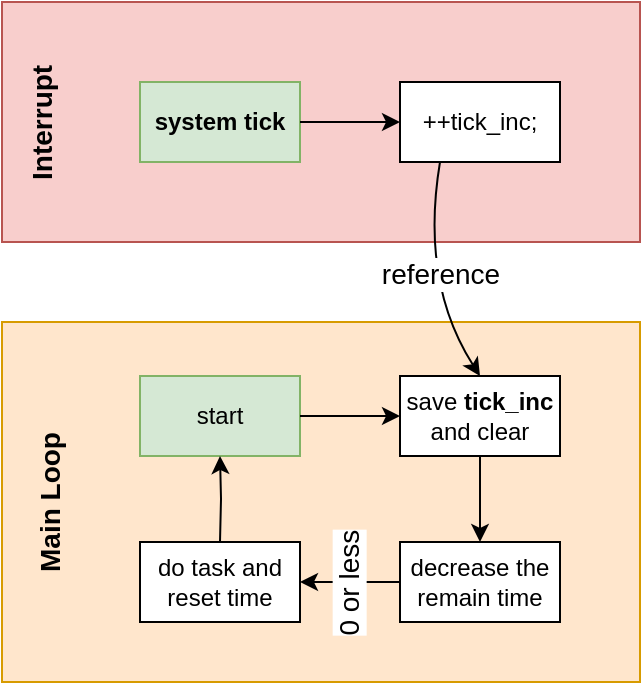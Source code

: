 <mxfile version="14.1.8" type="device"><diagram id="-Yw4Eyw0TPkYyxzXotmV" name="Page-1"><mxGraphModel dx="757" dy="534" grid="1" gridSize="10" guides="1" tooltips="1" connect="1" arrows="1" fold="1" page="1" pageScale="1" pageWidth="583" pageHeight="413" math="0" shadow="0"><root><mxCell id="0"/><mxCell id="1" parent="0"/><mxCell id="L6nBVmBFrS8wpSEYPboa-9" value="" style="group" vertex="1" connectable="0" parent="1"><mxGeometry x="1" width="319" height="120" as="geometry"/></mxCell><mxCell id="L6nBVmBFrS8wpSEYPboa-7" value="" style="rounded=0;whiteSpace=wrap;html=1;fillColor=#f8cecc;strokeColor=#b85450;" vertex="1" parent="L6nBVmBFrS8wpSEYPboa-9"><mxGeometry width="319" height="120" as="geometry"/></mxCell><mxCell id="L6nBVmBFrS8wpSEYPboa-8" value="Interrupt" style="text;html=1;strokeColor=none;fillColor=none;align=center;verticalAlign=middle;whiteSpace=wrap;rounded=0;rotation=270;fontStyle=1;fontSize=14;" vertex="1" parent="L6nBVmBFrS8wpSEYPboa-9"><mxGeometry x="-11.001" y="50" width="62.374" height="20" as="geometry"/></mxCell><mxCell id="L6nBVmBFrS8wpSEYPboa-1" value="&lt;b&gt;system tick&lt;br&gt;&lt;/b&gt;" style="rounded=0;whiteSpace=wrap;html=1;fillColor=#d5e8d4;strokeColor=#82b366;" vertex="1" parent="L6nBVmBFrS8wpSEYPboa-9"><mxGeometry x="69" y="40" width="80" height="40" as="geometry"/></mxCell><mxCell id="L6nBVmBFrS8wpSEYPboa-3" value="++tick_inc;" style="rounded=0;whiteSpace=wrap;html=1;" vertex="1" parent="L6nBVmBFrS8wpSEYPboa-9"><mxGeometry x="199" y="40" width="80" height="40" as="geometry"/></mxCell><mxCell id="L6nBVmBFrS8wpSEYPboa-30" style="edgeStyle=orthogonalEdgeStyle;rounded=0;orthogonalLoop=1;jettySize=auto;html=1;exitX=1;exitY=0.5;exitDx=0;exitDy=0;entryX=0;entryY=0.5;entryDx=0;entryDy=0;fontSize=14;" edge="1" parent="L6nBVmBFrS8wpSEYPboa-9" source="L6nBVmBFrS8wpSEYPboa-1" target="L6nBVmBFrS8wpSEYPboa-3"><mxGeometry relative="1" as="geometry"/></mxCell><mxCell id="L6nBVmBFrS8wpSEYPboa-2" value="&lt;b&gt;&lt;br&gt;&lt;/b&gt;" style="rounded=0;whiteSpace=wrap;html=1;fillColor=#ffe6cc;strokeColor=#d79b00;" vertex="1" parent="1"><mxGeometry x="1" y="160" width="319" height="180" as="geometry"/></mxCell><mxCell id="L6nBVmBFrS8wpSEYPboa-5" value="start" style="rounded=0;whiteSpace=wrap;html=1;fillColor=#d5e8d4;strokeColor=#82b366;" vertex="1" parent="1"><mxGeometry x="70" y="187" width="80" height="40" as="geometry"/></mxCell><mxCell id="L6nBVmBFrS8wpSEYPboa-10" value="&lt;b&gt;&lt;font style=&quot;font-size: 14px&quot;&gt;Main Loop&lt;/font&gt;&lt;br&gt;&lt;/b&gt;" style="text;html=1;strokeColor=none;fillColor=none;align=center;verticalAlign=middle;whiteSpace=wrap;rounded=0;fontSize=14;rotation=270;" vertex="1" parent="1"><mxGeometry x="-20" y="240" width="90" height="20" as="geometry"/></mxCell><mxCell id="L6nBVmBFrS8wpSEYPboa-12" value="" style="curved=1;endArrow=classic;html=1;fontSize=14;exitX=0.25;exitY=1;exitDx=0;exitDy=0;entryX=0.5;entryY=0;entryDx=0;entryDy=0;" edge="1" parent="1" source="L6nBVmBFrS8wpSEYPboa-3" target="L6nBVmBFrS8wpSEYPboa-23"><mxGeometry width="50" height="50" relative="1" as="geometry"><mxPoint x="240" y="260" as="sourcePoint"/><mxPoint x="230" y="187" as="targetPoint"/><Array as="points"><mxPoint x="210" y="140"/></Array></mxGeometry></mxCell><mxCell id="L6nBVmBFrS8wpSEYPboa-13" value="reference" style="edgeLabel;html=1;align=center;verticalAlign=middle;resizable=0;points=[];fontSize=14;" vertex="1" connectable="0" parent="L6nBVmBFrS8wpSEYPboa-12"><mxGeometry x="-0.002" y="5" relative="1" as="geometry"><mxPoint x="3.87" y="-2.41" as="offset"/></mxGeometry></mxCell><mxCell id="L6nBVmBFrS8wpSEYPboa-14" value="" style="endArrow=classic;html=1;fontSize=14;exitX=1;exitY=0.5;exitDx=0;exitDy=0;" edge="1" parent="1" source="L6nBVmBFrS8wpSEYPboa-5" target="L6nBVmBFrS8wpSEYPboa-23"><mxGeometry width="50" height="50" relative="1" as="geometry"><mxPoint x="210" y="260" as="sourcePoint"/><mxPoint x="190" y="207" as="targetPoint"/></mxGeometry></mxCell><mxCell id="L6nBVmBFrS8wpSEYPboa-15" value="do task and reset time" style="rounded=0;whiteSpace=wrap;html=1;" vertex="1" parent="1"><mxGeometry x="70" y="270" width="80" height="40" as="geometry"/></mxCell><mxCell id="L6nBVmBFrS8wpSEYPboa-22" style="edgeStyle=orthogonalEdgeStyle;rounded=0;orthogonalLoop=1;jettySize=auto;html=1;exitX=0.5;exitY=0;exitDx=0;exitDy=0;fontSize=14;" edge="1" parent="1" target="L6nBVmBFrS8wpSEYPboa-5"><mxGeometry relative="1" as="geometry"><mxPoint x="110" y="270" as="sourcePoint"/></mxGeometry></mxCell><mxCell id="L6nBVmBFrS8wpSEYPboa-29" style="edgeStyle=orthogonalEdgeStyle;rounded=0;orthogonalLoop=1;jettySize=auto;html=1;exitX=0.5;exitY=1;exitDx=0;exitDy=0;entryX=0.5;entryY=0;entryDx=0;entryDy=0;fontSize=14;" edge="1" parent="1" source="L6nBVmBFrS8wpSEYPboa-23" target="L6nBVmBFrS8wpSEYPboa-24"><mxGeometry relative="1" as="geometry"/></mxCell><mxCell id="L6nBVmBFrS8wpSEYPboa-23" value="save &lt;b&gt;tick_inc&lt;/b&gt;&lt;br&gt;and clear" style="rounded=0;whiteSpace=wrap;html=1;" vertex="1" parent="1"><mxGeometry x="200" y="187" width="80" height="40" as="geometry"/></mxCell><mxCell id="L6nBVmBFrS8wpSEYPboa-24" value="decrease the remain time" style="rounded=0;whiteSpace=wrap;html=1;" vertex="1" parent="1"><mxGeometry x="200" y="270" width="80" height="40" as="geometry"/></mxCell><mxCell id="L6nBVmBFrS8wpSEYPboa-27" value="" style="endArrow=classic;html=1;fontSize=14;exitX=0;exitY=0.5;exitDx=0;exitDy=0;entryX=1;entryY=0.5;entryDx=0;entryDy=0;" edge="1" parent="1" source="L6nBVmBFrS8wpSEYPboa-24" target="L6nBVmBFrS8wpSEYPboa-15"><mxGeometry width="50" height="50" relative="1" as="geometry"><mxPoint x="380" y="250" as="sourcePoint"/><mxPoint x="380" y="293" as="targetPoint"/></mxGeometry></mxCell><mxCell id="L6nBVmBFrS8wpSEYPboa-28" value="0 or less" style="edgeLabel;html=1;align=center;verticalAlign=middle;resizable=0;points=[];fontSize=14;labelBackgroundColor=#FFFFFF;rotation=270;" vertex="1" connectable="0" parent="L6nBVmBFrS8wpSEYPboa-27"><mxGeometry x="-0.382" relative="1" as="geometry"><mxPoint x="-10.67" y="1" as="offset"/></mxGeometry></mxCell></root></mxGraphModel></diagram></mxfile>